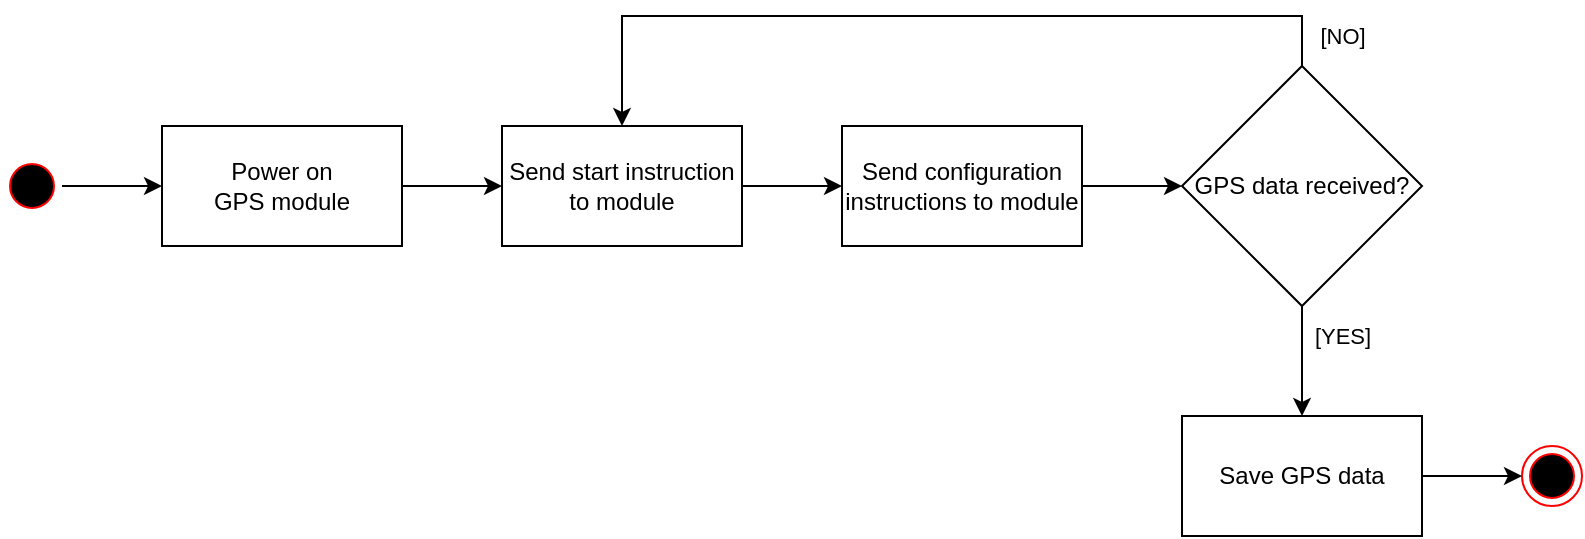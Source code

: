 <mxfile version="15.7.3" type="device"><diagram id="Q2HAcpgWlHcASztf5UxK" name="Pagina-1"><mxGraphModel dx="918" dy="729" grid="1" gridSize="10" guides="1" tooltips="1" connect="1" arrows="1" fold="1" page="1" pageScale="1" pageWidth="2336" pageHeight="1654" math="0" shadow="0"><root><mxCell id="0"/><mxCell id="1" parent="0"/><mxCell id="Vh4yot8s-KOPXAuUfuSl-10" value="" style="edgeStyle=orthogonalEdgeStyle;rounded=0;orthogonalLoop=1;jettySize=auto;html=1;" edge="1" parent="1" source="Vh4yot8s-KOPXAuUfuSl-2" target="Vh4yot8s-KOPXAuUfuSl-9"><mxGeometry relative="1" as="geometry"/></mxCell><mxCell id="Vh4yot8s-KOPXAuUfuSl-2" value="" style="ellipse;html=1;shape=startState;fillColor=#000000;strokeColor=#ff0000;" vertex="1" parent="1"><mxGeometry x="80" y="110" width="30" height="30" as="geometry"/></mxCell><mxCell id="Vh4yot8s-KOPXAuUfuSl-3" value="" style="ellipse;html=1;shape=endState;fillColor=#000000;strokeColor=#ff0000;" vertex="1" parent="1"><mxGeometry x="840" y="255" width="30" height="30" as="geometry"/></mxCell><mxCell id="Vh4yot8s-KOPXAuUfuSl-4" value="GPS data received?" style="rhombus;whiteSpace=wrap;html=1;" vertex="1" parent="1"><mxGeometry x="670" y="65" width="120" height="120" as="geometry"/></mxCell><mxCell id="Vh4yot8s-KOPXAuUfuSl-12" value="" style="edgeStyle=orthogonalEdgeStyle;rounded=0;orthogonalLoop=1;jettySize=auto;html=1;" edge="1" parent="1" source="Vh4yot8s-KOPXAuUfuSl-9" target="Vh4yot8s-KOPXAuUfuSl-11"><mxGeometry relative="1" as="geometry"/></mxCell><mxCell id="Vh4yot8s-KOPXAuUfuSl-9" value="Power on&lt;br&gt;GPS module" style="rounded=0;whiteSpace=wrap;html=1;" vertex="1" parent="1"><mxGeometry x="160" y="95" width="120" height="60" as="geometry"/></mxCell><mxCell id="Vh4yot8s-KOPXAuUfuSl-14" value="" style="edgeStyle=orthogonalEdgeStyle;rounded=0;orthogonalLoop=1;jettySize=auto;html=1;" edge="1" parent="1" source="Vh4yot8s-KOPXAuUfuSl-11" target="Vh4yot8s-KOPXAuUfuSl-13"><mxGeometry relative="1" as="geometry"/></mxCell><mxCell id="Vh4yot8s-KOPXAuUfuSl-11" value="Send start instruction to module" style="rounded=0;whiteSpace=wrap;html=1;" vertex="1" parent="1"><mxGeometry x="330" y="95" width="120" height="60" as="geometry"/></mxCell><mxCell id="Vh4yot8s-KOPXAuUfuSl-17" value="" style="edgeStyle=orthogonalEdgeStyle;rounded=0;orthogonalLoop=1;jettySize=auto;html=1;" edge="1" parent="1" source="Vh4yot8s-KOPXAuUfuSl-13" target="Vh4yot8s-KOPXAuUfuSl-4"><mxGeometry relative="1" as="geometry"/></mxCell><mxCell id="Vh4yot8s-KOPXAuUfuSl-13" value="Send configuration instructions to module" style="rounded=0;whiteSpace=wrap;html=1;" vertex="1" parent="1"><mxGeometry x="500" y="95" width="120" height="60" as="geometry"/></mxCell><mxCell id="Vh4yot8s-KOPXAuUfuSl-18" value="" style="endArrow=classic;html=1;rounded=0;exitX=0.5;exitY=1;exitDx=0;exitDy=0;" edge="1" parent="1" source="Vh4yot8s-KOPXAuUfuSl-4"><mxGeometry relative="1" as="geometry"><mxPoint x="700" y="250" as="sourcePoint"/><mxPoint x="730" y="240" as="targetPoint"/></mxGeometry></mxCell><mxCell id="Vh4yot8s-KOPXAuUfuSl-19" value="[YES]" style="edgeLabel;resizable=0;html=1;align=center;verticalAlign=middle;" connectable="0" vertex="1" parent="Vh4yot8s-KOPXAuUfuSl-18"><mxGeometry relative="1" as="geometry"><mxPoint x="20" y="-13" as="offset"/></mxGeometry></mxCell><mxCell id="Vh4yot8s-KOPXAuUfuSl-21" value="" style="edgeStyle=orthogonalEdgeStyle;rounded=0;orthogonalLoop=1;jettySize=auto;html=1;" edge="1" parent="1" source="Vh4yot8s-KOPXAuUfuSl-20" target="Vh4yot8s-KOPXAuUfuSl-3"><mxGeometry relative="1" as="geometry"/></mxCell><mxCell id="Vh4yot8s-KOPXAuUfuSl-20" value="Save GPS data" style="rounded=0;whiteSpace=wrap;html=1;" vertex="1" parent="1"><mxGeometry x="670" y="240" width="120" height="60" as="geometry"/></mxCell><mxCell id="Vh4yot8s-KOPXAuUfuSl-22" value="" style="endArrow=classic;html=1;rounded=0;exitX=0.5;exitY=0;exitDx=0;exitDy=0;entryX=0.5;entryY=0;entryDx=0;entryDy=0;" edge="1" parent="1" source="Vh4yot8s-KOPXAuUfuSl-4" target="Vh4yot8s-KOPXAuUfuSl-11"><mxGeometry relative="1" as="geometry"><mxPoint x="450" y="180" as="sourcePoint"/><mxPoint x="550" y="180" as="targetPoint"/><Array as="points"><mxPoint x="730" y="40"/><mxPoint x="390" y="40"/></Array></mxGeometry></mxCell><mxCell id="Vh4yot8s-KOPXAuUfuSl-23" value="[NO]" style="edgeLabel;resizable=0;html=1;align=center;verticalAlign=middle;" connectable="0" vertex="1" parent="Vh4yot8s-KOPXAuUfuSl-22"><mxGeometry relative="1" as="geometry"><mxPoint x="205" y="10" as="offset"/></mxGeometry></mxCell></root></mxGraphModel></diagram></mxfile>